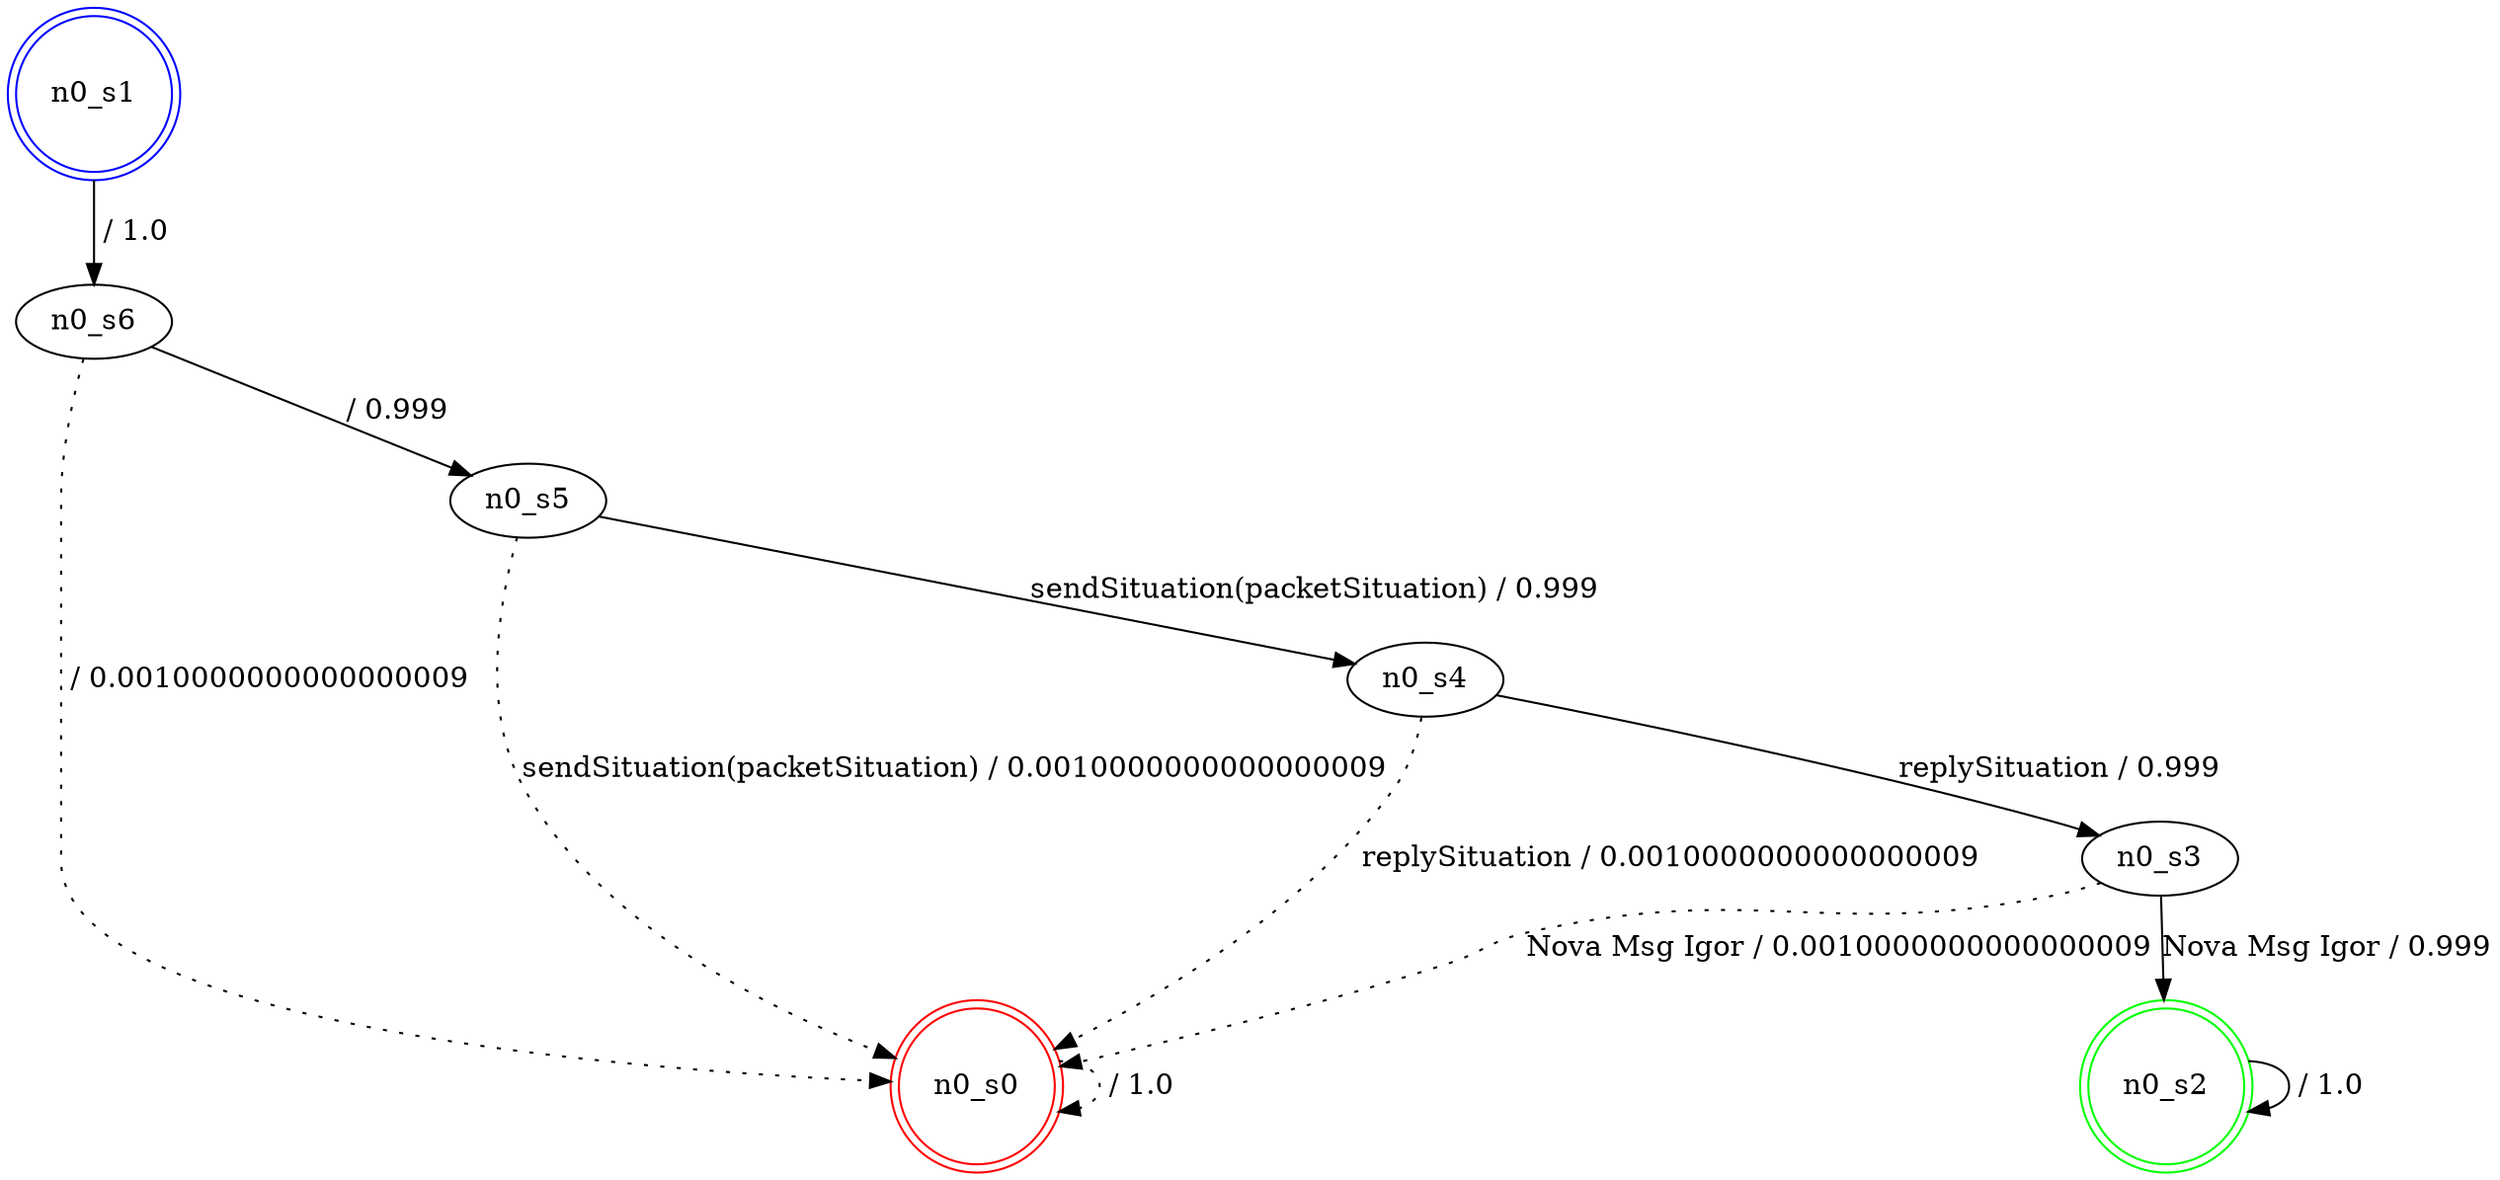 digraph graphname {
n0_s0 [label="n0_s0",color=red,shape=doublecircle ];
n0_s1 [label="n0_s1",color=blue,shape=doublecircle ];
n0_s2 [label="n0_s2",color=green,shape=doublecircle ];
n0_s3 [label="n0_s3" ];
n0_s4 [label="n0_s4" ];
n0_s5 [label="n0_s5" ];
n0_s6 [label="n0_s6" ];
n0_s0 -> n0_s0 [label=" / 1.0", style=dotted];
n0_s1 -> n0_s6 [label=" / 1.0"];
n0_s2 -> n0_s2 [label=" / 1.0"];
n0_s3 -> n0_s2 [label="Nova Msg Igor / 0.999"];
n0_s3 -> n0_s0 [label="Nova Msg Igor / 0.0010000000000000009", style=dotted];
n0_s4 -> n0_s3 [label="replySituation / 0.999"];
n0_s4 -> n0_s0 [label="replySituation / 0.0010000000000000009", style=dotted];
n0_s5 -> n0_s4 [label="sendSituation(packetSituation) / 0.999"];
n0_s5 -> n0_s0 [label="sendSituation(packetSituation) / 0.0010000000000000009", style=dotted];
n0_s6 -> n0_s5 [label=" / 0.999"];
n0_s6 -> n0_s0 [label=" / 0.0010000000000000009", style=dotted];
}